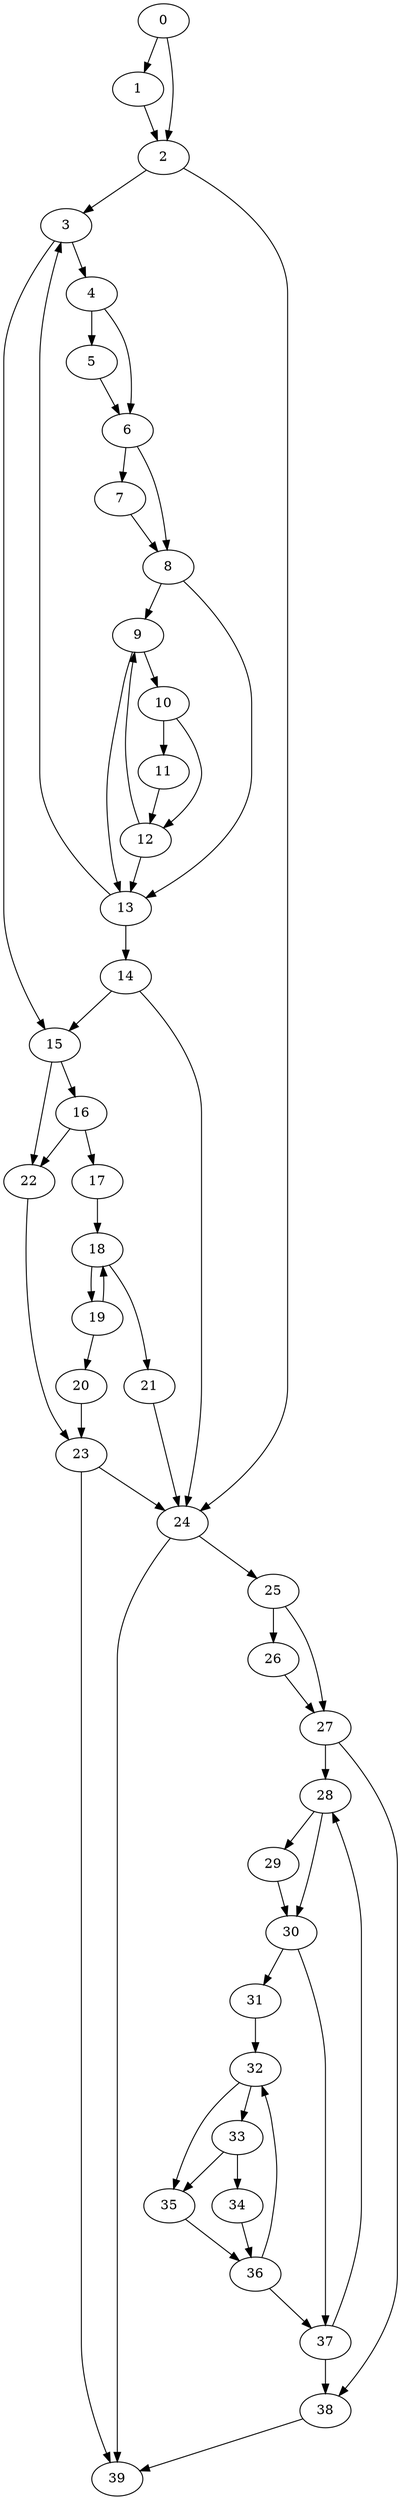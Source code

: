 digraph {
	0
	1
	2
	3
	4
	5
	6
	7
	8
	9
	10
	11
	12
	13
	14
	15
	16
	17
	18
	19
	20
	21
	22
	23
	24
	25
	26
	27
	28
	29
	30
	31
	32
	33
	34
	35
	36
	37
	38
	39
	8 -> 13
	9 -> 13
	12 -> 13
	15 -> 22
	16 -> 22
	20 -> 23
	22 -> 23
	30 -> 31
	32 -> 35
	33 -> 35
	27 -> 38
	37 -> 38
	6 -> 7
	17 -> 18
	19 -> 18
	19 -> 20
	32 -> 33
	0 -> 2
	1 -> 2
	4 -> 5
	37 -> 28
	27 -> 28
	31 -> 32
	36 -> 32
	34 -> 36
	35 -> 36
	2 -> 3
	13 -> 3
	3 -> 4
	13 -> 14
	25 -> 27
	26 -> 27
	28 -> 30
	29 -> 30
	4 -> 6
	5 -> 6
	9 -> 10
	3 -> 15
	14 -> 15
	16 -> 17
	18 -> 19
	18 -> 21
	24 -> 25
	28 -> 29
	23 -> 39
	24 -> 39
	38 -> 39
	0 -> 1
	8 -> 9
	12 -> 9
	15 -> 16
	14 -> 24
	21 -> 24
	23 -> 24
	2 -> 24
	25 -> 26
	30 -> 37
	36 -> 37
	7 -> 8
	6 -> 8
	10 -> 11
	10 -> 12
	11 -> 12
	33 -> 34
}
